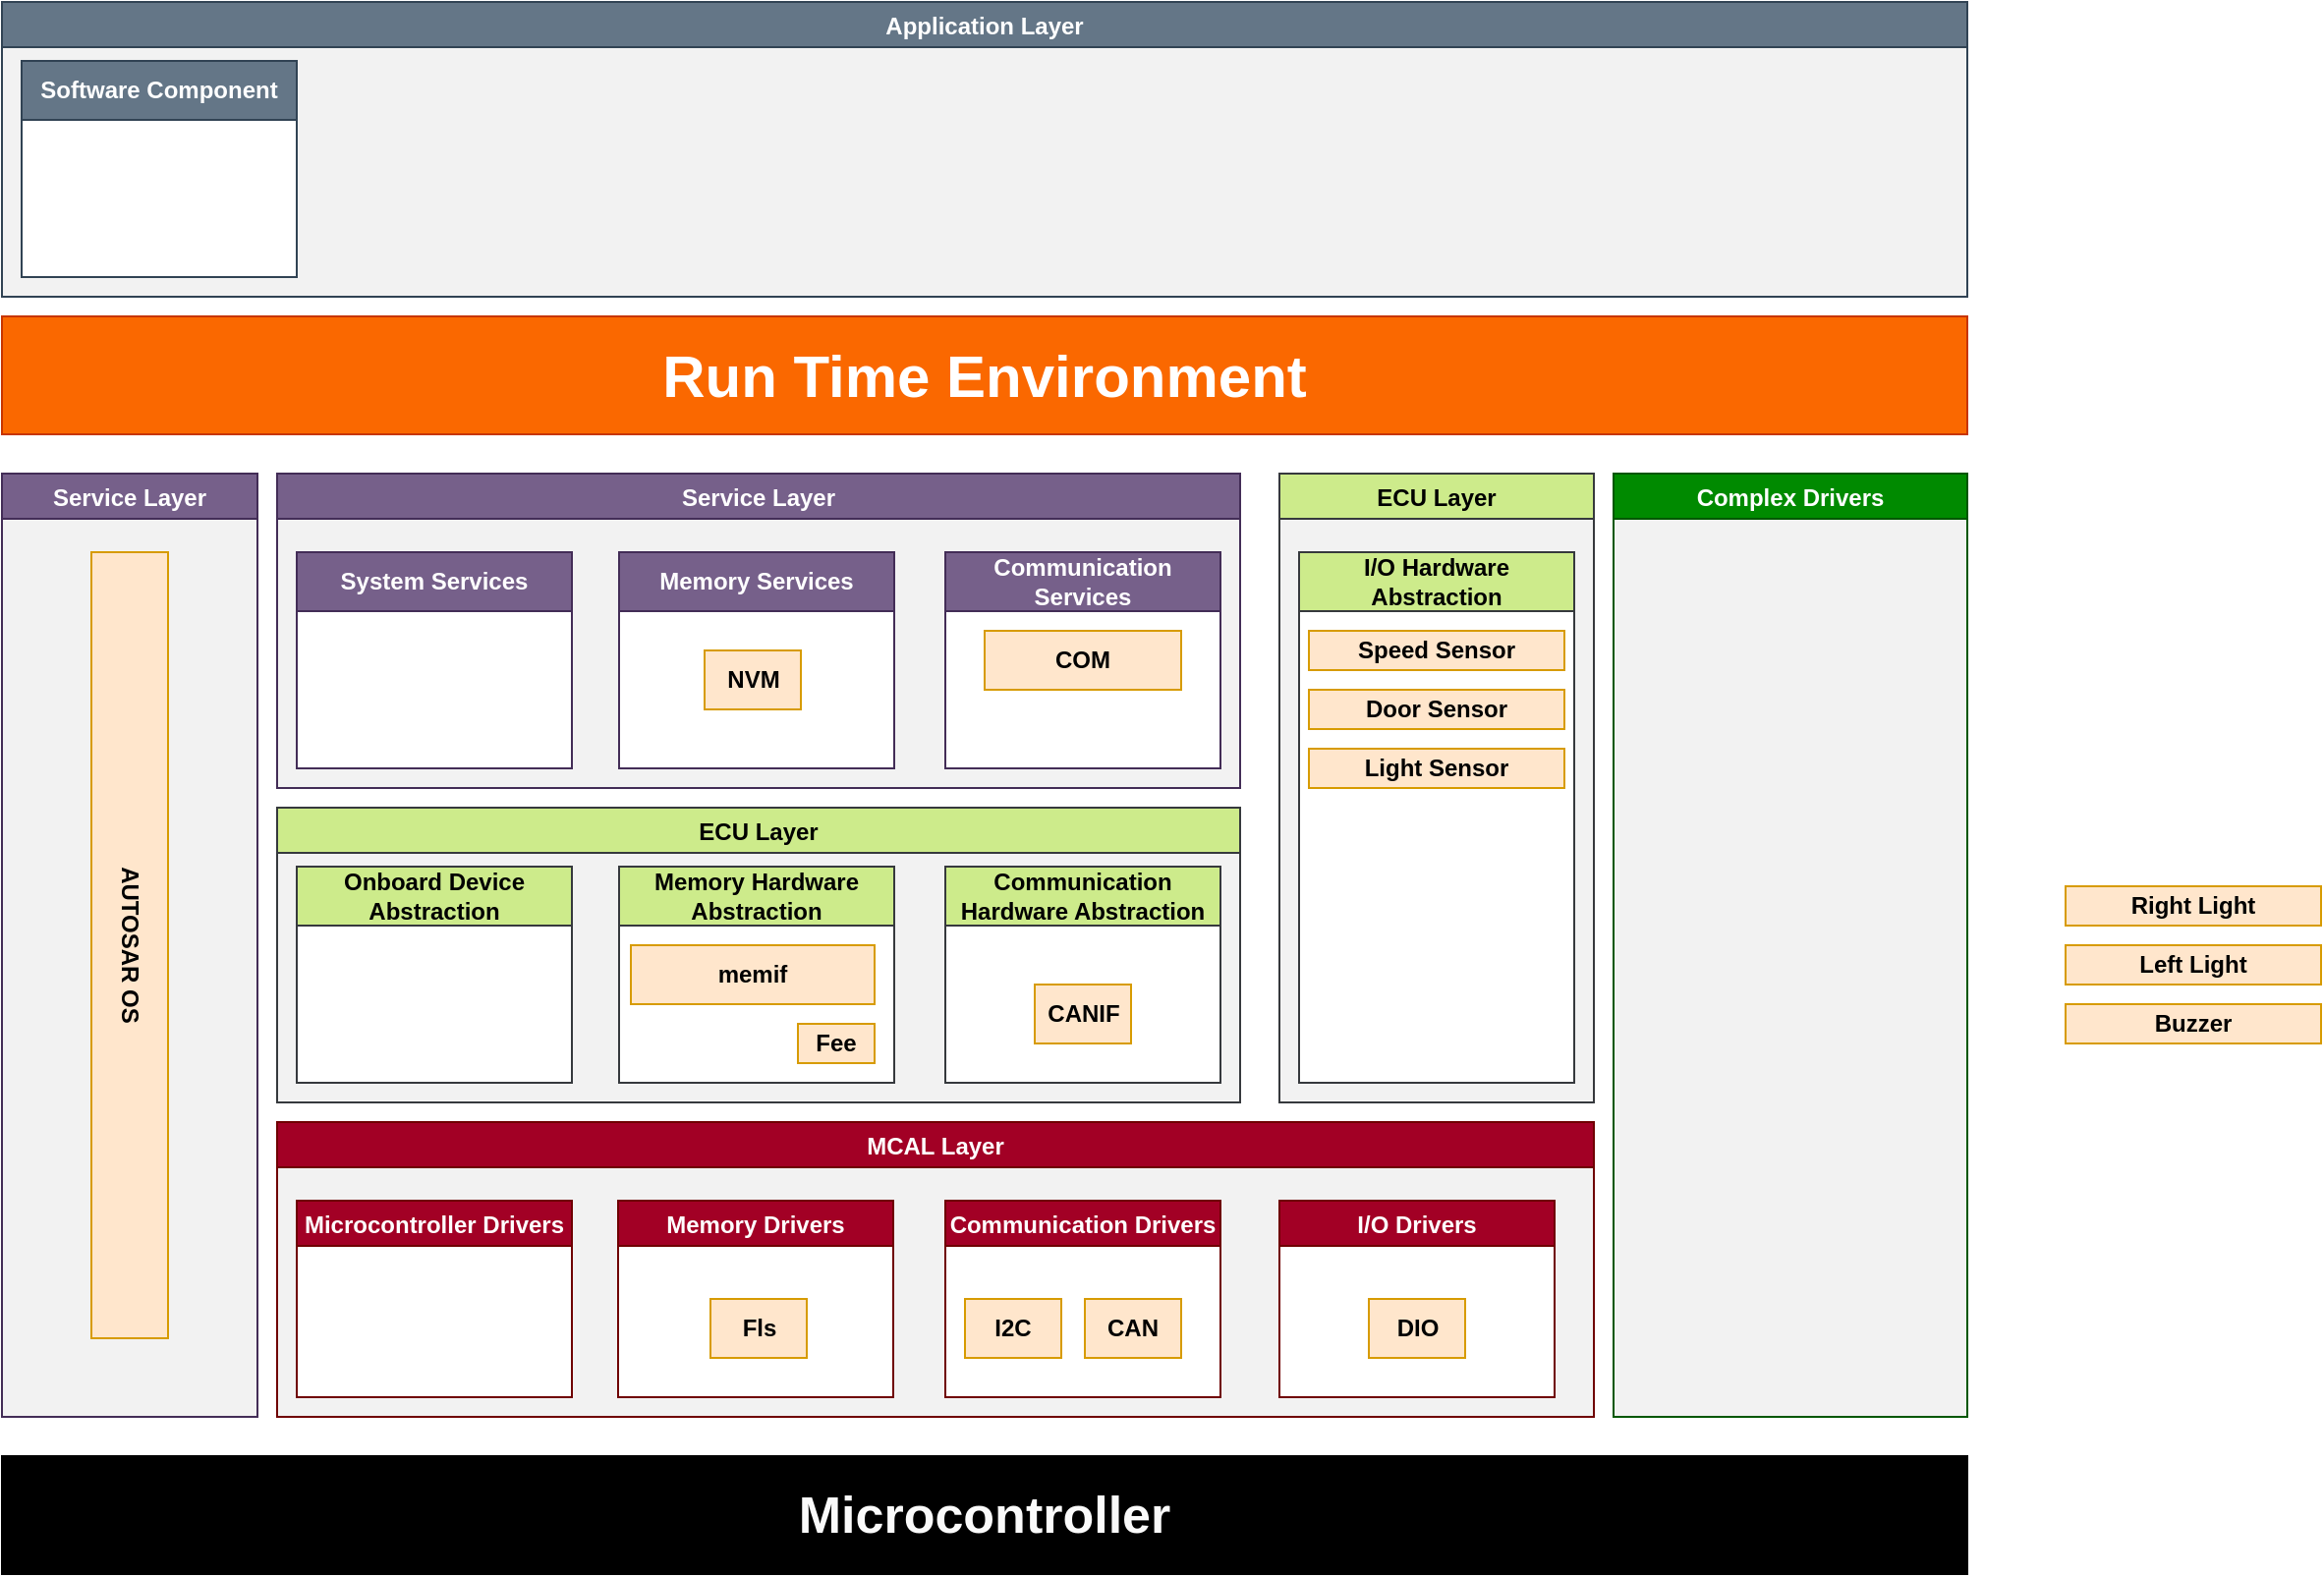 <mxfile version="13.9.9" type="device"><diagram id="Bo_yFpDMx3FmA3_a7nDf" name="Page-1"><mxGraphModel dx="1024" dy="1721" grid="1" gridSize="10" guides="1" tooltips="1" connect="1" arrows="1" fold="1" page="1" pageScale="1" pageWidth="827" pageHeight="1169" math="0" shadow="0"><root><mxCell id="0"/><mxCell id="1" parent="0"/><mxCell id="b6DxhV4CFQNwaF9rIhbt-2" value="&lt;span&gt;&lt;font style=&quot;font-size: 30px&quot;&gt;Run Time Environment&lt;/font&gt;&lt;/span&gt;" style="rounded=0;whiteSpace=wrap;html=1;fillColor=#fa6800;strokeColor=#C73500;fontColor=#ffffff;fontStyle=1" parent="1" vertex="1"><mxGeometry x="30" y="80" width="1000" height="60" as="geometry"/></mxCell><mxCell id="b6DxhV4CFQNwaF9rIhbt-3" value="Service Layer" style="swimlane;rounded=0;startSize=23;fillColor=#76608a;strokeColor=#432D57;fontColor=#ffffff;fontStyle=1;swimlaneFillColor=#F2F2F2;" parent="1" vertex="1"><mxGeometry x="170" y="160" width="490" height="160" as="geometry"/></mxCell><mxCell id="b6DxhV4CFQNwaF9rIhbt-25" value="System Services" style="swimlane;rounded=0;startSize=30;whiteSpace=wrap;fillColor=#76608a;strokeColor=#432D57;fontColor=#ffffff;fontStyle=1;swimlaneFillColor=#FFFFFF;" parent="b6DxhV4CFQNwaF9rIhbt-3" vertex="1"><mxGeometry x="10" y="40" width="140" height="110" as="geometry"/></mxCell><mxCell id="b6DxhV4CFQNwaF9rIhbt-26" value="Memory Services" style="swimlane;rounded=0;startSize=30;whiteSpace=wrap;fillColor=#76608a;strokeColor=#432D57;fontColor=#ffffff;fontStyle=1;swimlaneFillColor=#FFFFFF;" parent="b6DxhV4CFQNwaF9rIhbt-3" vertex="1"><mxGeometry x="174" y="40" width="140" height="110" as="geometry"/></mxCell><mxCell id="b6DxhV4CFQNwaF9rIhbt-29" value="&lt;font color=&quot;#000000&quot;&gt;NVM&lt;/font&gt;" style="rounded=0;whiteSpace=wrap;html=1;fillColor=#ffe6cc;strokeColor=#d79b00;fontStyle=1" parent="b6DxhV4CFQNwaF9rIhbt-26" vertex="1"><mxGeometry x="43.5" y="50" width="49" height="30" as="geometry"/></mxCell><mxCell id="b6DxhV4CFQNwaF9rIhbt-27" value="Communication Services" style="swimlane;rounded=0;startSize=30;whiteSpace=wrap;fillColor=#76608a;strokeColor=#432D57;fontColor=#ffffff;fontStyle=1;swimlaneFillColor=#FFFFFF;" parent="b6DxhV4CFQNwaF9rIhbt-3" vertex="1"><mxGeometry x="340" y="40" width="140" height="110" as="geometry"/></mxCell><mxCell id="C8BNnZy-QHWeRYwDcnaC-2" value="&lt;font color=&quot;#000000&quot;&gt;COM&lt;/font&gt;" style="rounded=0;whiteSpace=wrap;html=1;fillColor=#ffe6cc;strokeColor=#d79b00;fontStyle=1" parent="b6DxhV4CFQNwaF9rIhbt-27" vertex="1"><mxGeometry x="20" y="40" width="100" height="30" as="geometry"/></mxCell><mxCell id="b6DxhV4CFQNwaF9rIhbt-5" value="ECU Layer" style="swimlane;rounded=0;startSize=23;fillColor=#cdeb8b;strokeColor=#36393d;fontStyle=1;swimlaneFillColor=#F2F2F2;" parent="1" vertex="1"><mxGeometry x="680" y="160" width="160" height="320" as="geometry"/></mxCell><mxCell id="b6DxhV4CFQNwaF9rIhbt-22" value="I/O Hardware Abstraction" style="swimlane;rounded=0;startSize=30;whiteSpace=wrap;fillColor=#cdeb8b;strokeColor=#36393d;fontStyle=1;swimlaneFillColor=#FFFFFF;" parent="b6DxhV4CFQNwaF9rIhbt-5" vertex="1"><mxGeometry x="10" y="40" width="140" height="270" as="geometry"><mxRectangle x="310" y="40" width="170" height="23" as="alternateBounds"/></mxGeometry></mxCell><mxCell id="C8BNnZy-QHWeRYwDcnaC-4" value="Door Sensor" style="rounded=0;whiteSpace=wrap;html=1;fillColor=#ffe6cc;strokeColor=#d79b00;fontStyle=1" parent="b6DxhV4CFQNwaF9rIhbt-22" vertex="1"><mxGeometry x="5" y="70" width="130" height="20" as="geometry"/></mxCell><mxCell id="C8BNnZy-QHWeRYwDcnaC-5" value="Speed Sensor" style="rounded=0;whiteSpace=wrap;html=1;fillColor=#ffe6cc;strokeColor=#d79b00;fontStyle=1" parent="b6DxhV4CFQNwaF9rIhbt-22" vertex="1"><mxGeometry x="5" y="40" width="130" height="20" as="geometry"/></mxCell><mxCell id="C8BNnZy-QHWeRYwDcnaC-6" value="Light Sensor" style="rounded=0;whiteSpace=wrap;html=1;fillColor=#ffe6cc;strokeColor=#d79b00;fontStyle=1" parent="b6DxhV4CFQNwaF9rIhbt-22" vertex="1"><mxGeometry x="5" y="100" width="130" height="20" as="geometry"/></mxCell><mxCell id="b6DxhV4CFQNwaF9rIhbt-4" value="Complex Drivers" style="swimlane;rounded=0;startSize=23;fillColor=#008a00;strokeColor=#005700;fontColor=#ffffff;fontStyle=1;swimlaneFillColor=#F2F2F2;" parent="1" vertex="1"><mxGeometry x="850" y="160" width="180" height="480" as="geometry"/></mxCell><mxCell id="b6DxhV4CFQNwaF9rIhbt-9" value="ECU Layer" style="swimlane;rounded=0;startSize=23;fillColor=#cdeb8b;strokeColor=#36393d;fontStyle=1;swimlaneFillColor=#F2F2F2;" parent="1" vertex="1"><mxGeometry x="170" y="330" width="490" height="150" as="geometry"/></mxCell><mxCell id="b6DxhV4CFQNwaF9rIhbt-20" value="Onboard Device Abstraction" style="swimlane;rounded=0;startSize=30;whiteSpace=wrap;fillColor=#cdeb8b;strokeColor=#36393d;fontStyle=1;swimlaneFillColor=#FFFFFF;" parent="b6DxhV4CFQNwaF9rIhbt-9" vertex="1"><mxGeometry x="10" y="30" width="140" height="110" as="geometry"/></mxCell><mxCell id="b6DxhV4CFQNwaF9rIhbt-21" value="Memory Hardware Abstraction" style="swimlane;rounded=0;startSize=30;whiteSpace=wrap;fillColor=#cdeb8b;strokeColor=#36393d;fontStyle=1;swimlaneFillColor=#FFFFFF;" parent="b6DxhV4CFQNwaF9rIhbt-9" vertex="1"><mxGeometry x="174" y="30" width="140" height="110" as="geometry"/></mxCell><mxCell id="b6DxhV4CFQNwaF9rIhbt-32" value="&lt;font color=&quot;#000000&quot;&gt;memif&lt;/font&gt;" style="rounded=0;whiteSpace=wrap;html=1;fillColor=#ffe6cc;strokeColor=#d79b00;fontStyle=1" parent="b6DxhV4CFQNwaF9rIhbt-21" vertex="1"><mxGeometry x="6" y="40" width="124" height="30" as="geometry"/></mxCell><mxCell id="b6DxhV4CFQNwaF9rIhbt-33" value="Fee" style="rounded=0;whiteSpace=wrap;html=1;fillColor=#ffe6cc;strokeColor=#d79b00;fontStyle=1" parent="b6DxhV4CFQNwaF9rIhbt-21" vertex="1"><mxGeometry x="91" y="80" width="39" height="20" as="geometry"/></mxCell><mxCell id="b6DxhV4CFQNwaF9rIhbt-23" value="Communication Hardware Abstraction" style="swimlane;rounded=0;startSize=30;whiteSpace=wrap;fillColor=#cdeb8b;strokeColor=#36393d;fontStyle=1;swimlaneFillColor=#FFFFFF;" parent="b6DxhV4CFQNwaF9rIhbt-9" vertex="1"><mxGeometry x="340" y="30" width="140" height="110" as="geometry"/></mxCell><mxCell id="C8BNnZy-QHWeRYwDcnaC-1" value="&lt;font color=&quot;#000000&quot;&gt;CANIF&lt;/font&gt;" style="rounded=0;whiteSpace=wrap;html=1;fillColor=#ffe6cc;strokeColor=#d79b00;fontStyle=1" parent="b6DxhV4CFQNwaF9rIhbt-23" vertex="1"><mxGeometry x="45.5" y="60" width="49" height="30" as="geometry"/></mxCell><mxCell id="b6DxhV4CFQNwaF9rIhbt-12" value="MCAL Layer" style="swimlane;rounded=0;startSize=23;fillColor=#a20025;strokeColor=#6F0000;fontColor=#ffffff;fontStyle=1;swimlaneFillColor=#F2F2F2;" parent="1" vertex="1"><mxGeometry x="170" y="490" width="670" height="150" as="geometry"/></mxCell><mxCell id="b6DxhV4CFQNwaF9rIhbt-17" value="Memory Drivers" style="swimlane;rounded=0;startSize=23;fillColor=#a20025;strokeColor=#6F0000;fontColor=#ffffff;fontStyle=1;swimlaneFillColor=#FFFFFF;" parent="b6DxhV4CFQNwaF9rIhbt-12" vertex="1"><mxGeometry x="173.5" y="40" width="140" height="100" as="geometry"/></mxCell><mxCell id="b6DxhV4CFQNwaF9rIhbt-34" value="&lt;font color=&quot;#000000&quot;&gt;Fls&lt;/font&gt;" style="rounded=0;whiteSpace=wrap;html=1;fillColor=#ffe6cc;strokeColor=#d79b00;fontStyle=1" parent="b6DxhV4CFQNwaF9rIhbt-17" vertex="1"><mxGeometry x="47" y="50" width="49" height="30" as="geometry"/></mxCell><mxCell id="b6DxhV4CFQNwaF9rIhbt-18" value="Communication Drivers" style="swimlane;rounded=0;startSize=23;fillColor=#a20025;strokeColor=#6F0000;fontColor=#ffffff;fontStyle=1;swimlaneFillColor=#FFFFFF;" parent="b6DxhV4CFQNwaF9rIhbt-12" vertex="1"><mxGeometry x="340" y="40" width="140" height="100" as="geometry"><mxRectangle x="310" y="40" width="170" height="23" as="alternateBounds"/></mxGeometry></mxCell><mxCell id="b6DxhV4CFQNwaF9rIhbt-35" value="&lt;font color=&quot;#000000&quot;&gt;CAN&lt;/font&gt;" style="rounded=0;whiteSpace=wrap;html=1;fillColor=#ffe6cc;strokeColor=#d79b00;fontStyle=1" parent="b6DxhV4CFQNwaF9rIhbt-18" vertex="1"><mxGeometry x="71" y="50" width="49" height="30" as="geometry"/></mxCell><mxCell id="E2Ayur1hkrRLYM5UFeFb-2" value="&lt;font color=&quot;#000000&quot;&gt;I2C&lt;/font&gt;" style="rounded=0;whiteSpace=wrap;html=1;fillColor=#ffe6cc;strokeColor=#d79b00;fontStyle=1" vertex="1" parent="b6DxhV4CFQNwaF9rIhbt-18"><mxGeometry x="10" y="50" width="49" height="30" as="geometry"/></mxCell><mxCell id="b6DxhV4CFQNwaF9rIhbt-19" value="I/O Drivers" style="swimlane;rounded=0;startSize=23;fillColor=#a20025;strokeColor=#6F0000;fontColor=#ffffff;fontStyle=1;swimlaneFillColor=#FFFFFF;" parent="b6DxhV4CFQNwaF9rIhbt-12" vertex="1"><mxGeometry x="510" y="40" width="140" height="100" as="geometry"><mxRectangle x="310" y="40" width="170" height="23" as="alternateBounds"/></mxGeometry></mxCell><mxCell id="b6DxhV4CFQNwaF9rIhbt-37" value="&lt;font color=&quot;#000000&quot;&gt;DIO&lt;/font&gt;" style="rounded=0;whiteSpace=wrap;html=1;fillColor=#ffe6cc;strokeColor=#d79b00;fontStyle=1" parent="b6DxhV4CFQNwaF9rIhbt-19" vertex="1"><mxGeometry x="45.5" y="50" width="49" height="30" as="geometry"/></mxCell><mxCell id="b6DxhV4CFQNwaF9rIhbt-16" value="Microcontroller Drivers" style="swimlane;rounded=0;startSize=23;fillColor=#a20025;strokeColor=#6F0000;fontColor=#ffffff;fontStyle=1;swimlaneFillColor=#FFFFFF;" parent="b6DxhV4CFQNwaF9rIhbt-12" vertex="1"><mxGeometry x="10" y="40" width="140" height="100" as="geometry"/></mxCell><mxCell id="b6DxhV4CFQNwaF9rIhbt-14" value="&lt;span&gt;&lt;font style=&quot;font-size: 26px&quot;&gt;Microcontroller&lt;/font&gt;&lt;/span&gt;" style="rounded=0;whiteSpace=wrap;html=1;fillColor=#000000;fontColor=#FAFAFA;fontStyle=1" parent="1" vertex="1"><mxGeometry x="30" y="660" width="1000" height="60" as="geometry"/></mxCell><mxCell id="b6DxhV4CFQNwaF9rIhbt-24" value="Service Layer" style="swimlane;rounded=0;startSize=23;fillColor=#76608a;strokeColor=#432D57;fontColor=#ffffff;fontStyle=1;swimlaneFillColor=#F2F2F2;" parent="1" vertex="1"><mxGeometry x="30" y="160" width="130" height="480" as="geometry"/></mxCell><mxCell id="b6DxhV4CFQNwaF9rIhbt-38" value="AUTOSAR OS" style="rounded=0;whiteSpace=wrap;html=1;fillColor=#ffe6cc;strokeColor=#d79b00;horizontal=0;rotation=-180;fontStyle=1" parent="b6DxhV4CFQNwaF9rIhbt-24" vertex="1"><mxGeometry x="45.5" y="40" width="39" height="400" as="geometry"/></mxCell><mxCell id="gnbs8HOC0p3pjCJGxpWT-3" value="Application Layer" style="swimlane;rounded=0;startSize=23;fillColor=#647687;strokeColor=#314354;fontColor=#ffffff;fontStyle=1;swimlaneFillColor=#F2F2F2;" parent="1" vertex="1"><mxGeometry x="30" y="-80" width="1000" height="150" as="geometry"/></mxCell><mxCell id="gnbs8HOC0p3pjCJGxpWT-4" value="Software Component" style="swimlane;rounded=0;startSize=30;whiteSpace=wrap;fillColor=#647687;strokeColor=#314354;fontColor=#ffffff;fontStyle=1;swimlaneFillColor=#FFFFFF;" parent="gnbs8HOC0p3pjCJGxpWT-3" vertex="1"><mxGeometry x="10" y="30" width="140" height="110" as="geometry"/></mxCell><mxCell id="gnbs8HOC0p3pjCJGxpWT-1" value="Left Light" style="rounded=0;whiteSpace=wrap;html=1;fillColor=#ffe6cc;strokeColor=#d79b00;fontStyle=1" parent="1" vertex="1"><mxGeometry x="1080" y="400" width="130" height="20" as="geometry"/></mxCell><mxCell id="b6DxhV4CFQNwaF9rIhbt-39" value="Right Light" style="rounded=0;whiteSpace=wrap;html=1;fillColor=#ffe6cc;strokeColor=#d79b00;fontStyle=1" parent="1" vertex="1"><mxGeometry x="1080" y="370" width="130" height="20" as="geometry"/></mxCell><mxCell id="gnbs8HOC0p3pjCJGxpWT-2" value="Buzzer" style="rounded=0;whiteSpace=wrap;html=1;fillColor=#ffe6cc;strokeColor=#d79b00;fontStyle=1" parent="1" vertex="1"><mxGeometry x="1080" y="430" width="130" height="20" as="geometry"/></mxCell></root></mxGraphModel></diagram></mxfile>
